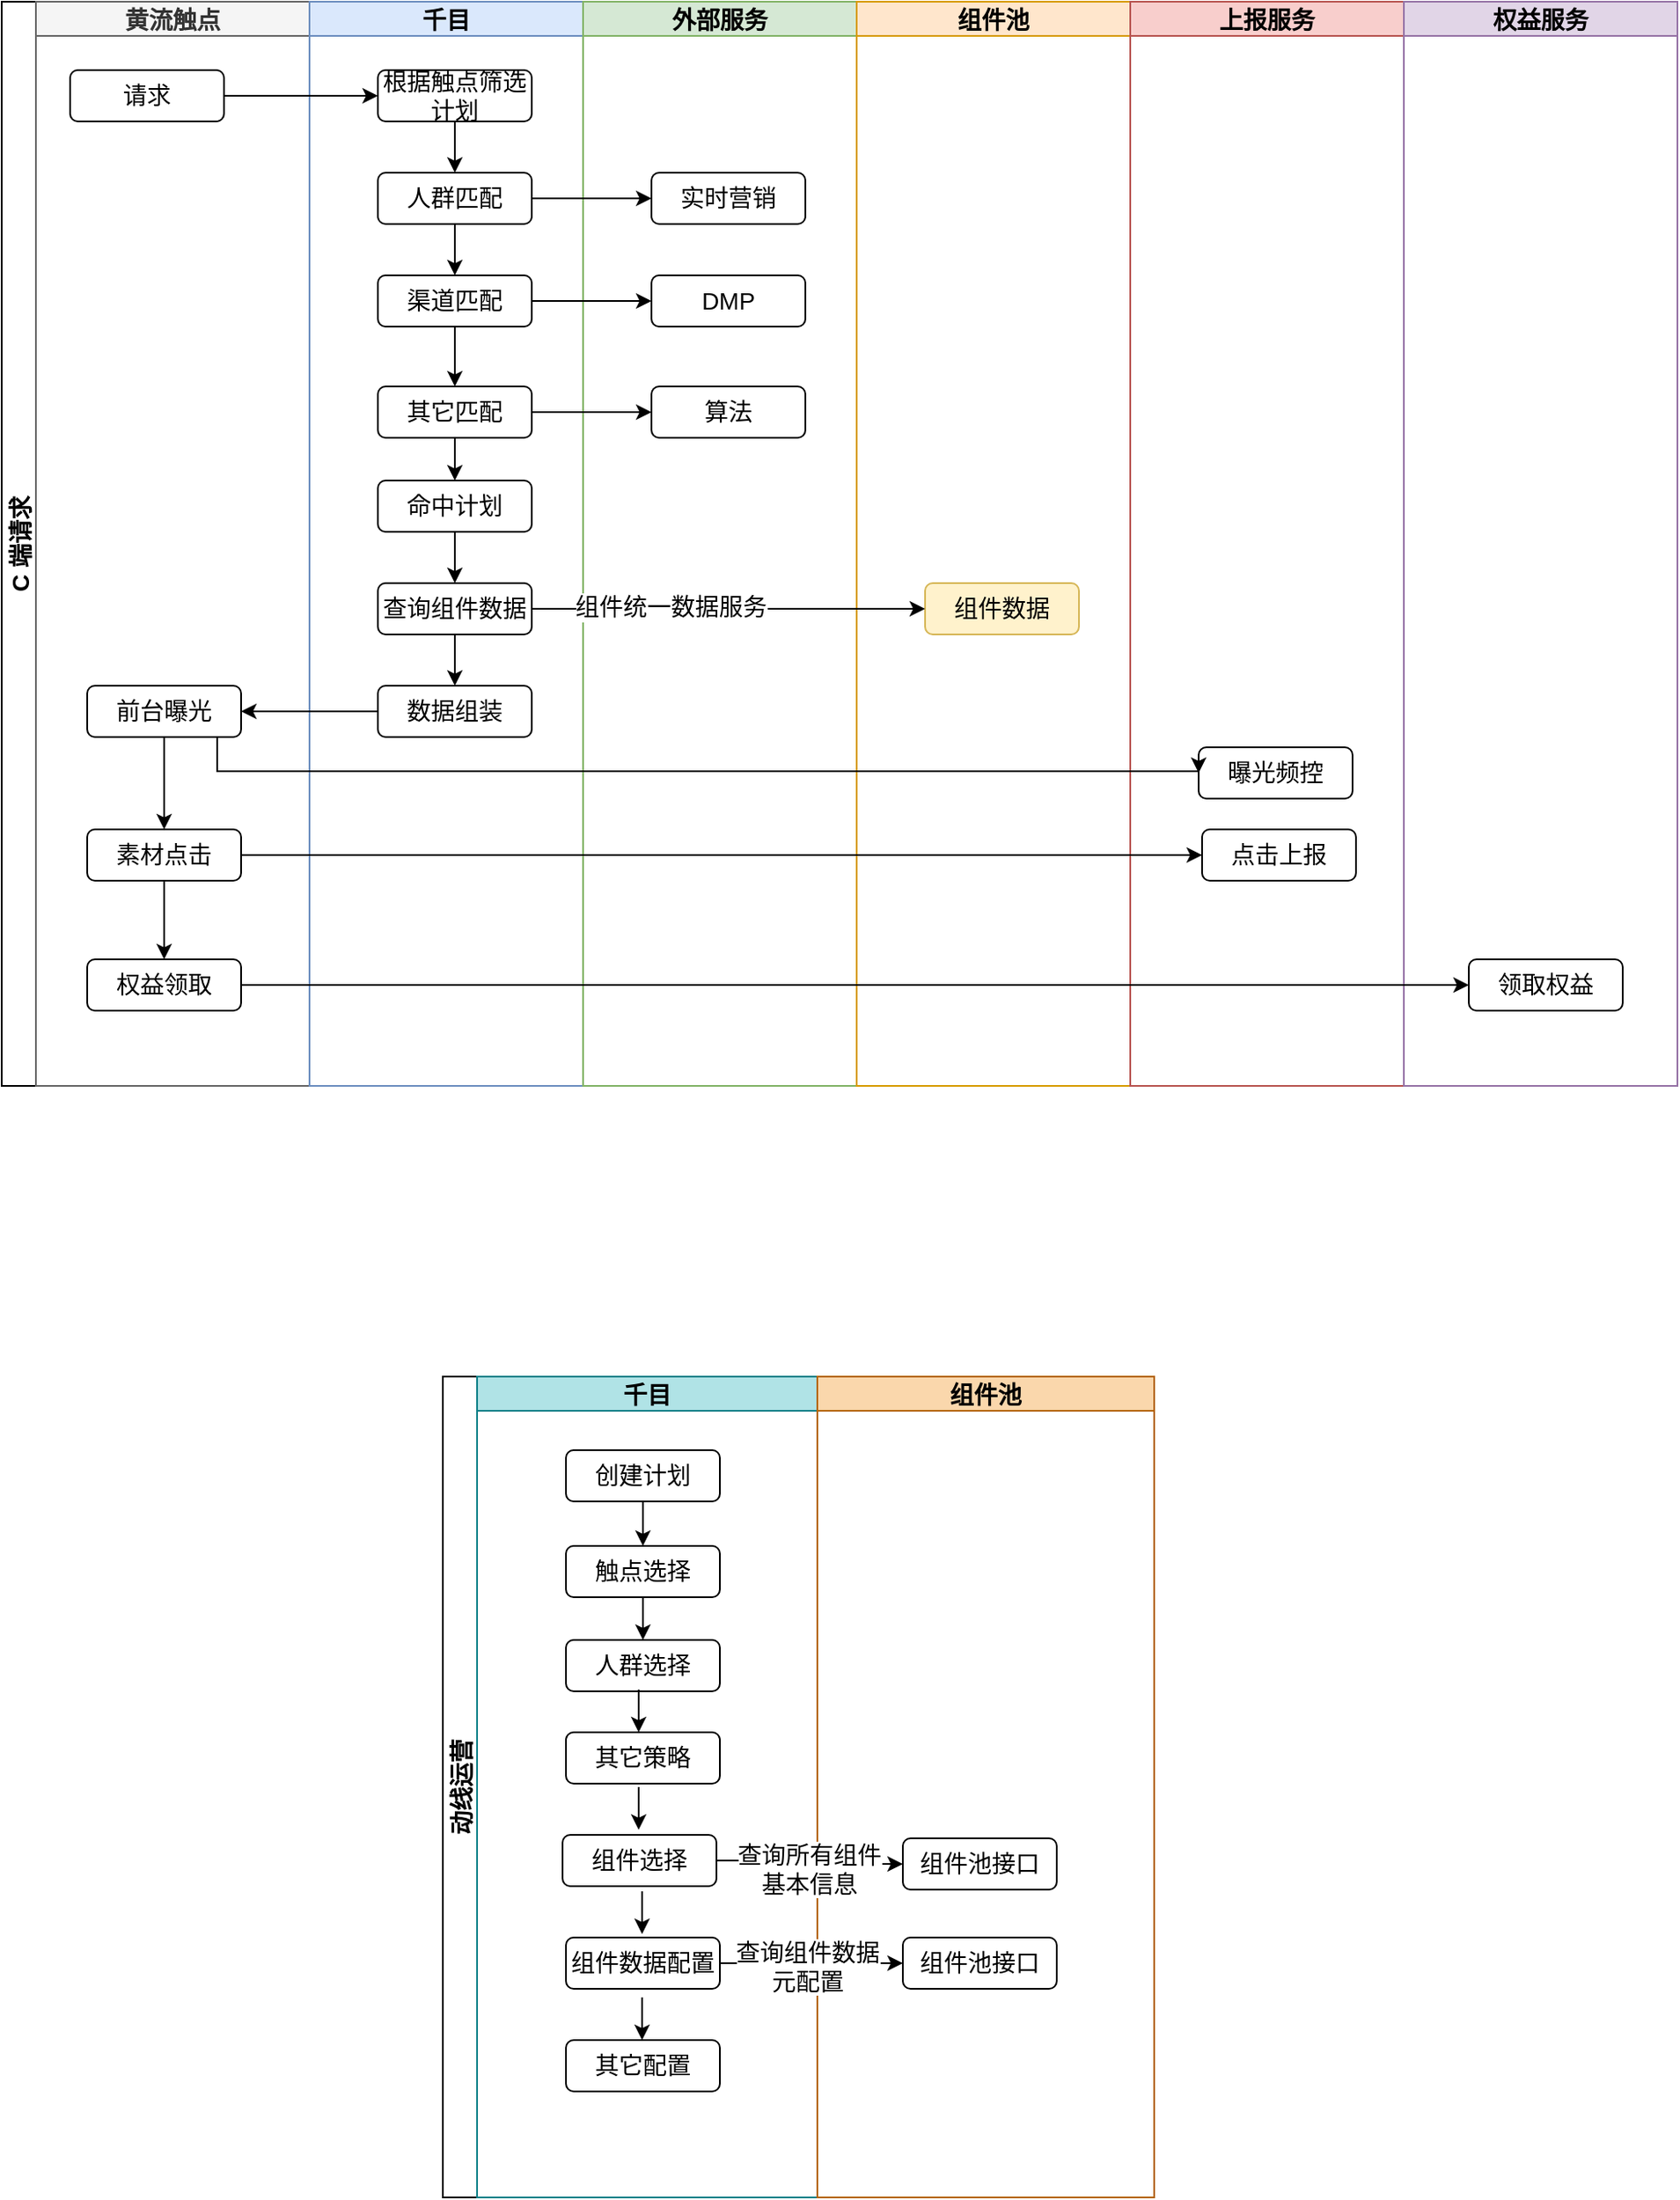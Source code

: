 <mxfile version="20.6.0" type="github">
  <diagram id="prtHgNgQTEPvFCAcTncT" name="Page-1">
    <mxGraphModel dx="1586" dy="763" grid="0" gridSize="10" guides="1" tooltips="1" connect="1" arrows="1" fold="1" page="0" pageScale="1" pageWidth="827" pageHeight="1169" math="0" shadow="0">
      <root>
        <mxCell id="0" />
        <mxCell id="1" parent="0" />
        <mxCell id="0azJCVukNUcqy8HdgQQi-19" value="C 端请求" style="swimlane;childLayout=stackLayout;resizeParent=1;resizeParentMax=0;startSize=20;horizontal=0;horizontalStack=1;fontSize=14;" parent="1" vertex="1">
          <mxGeometry x="-9" y="141" width="980" height="634" as="geometry" />
        </mxCell>
        <mxCell id="0azJCVukNUcqy8HdgQQi-20" value="黄流触点" style="swimlane;startSize=20;fillColor=#f5f5f5;fontColor=#333333;strokeColor=#666666;fontSize=14;" parent="0azJCVukNUcqy8HdgQQi-19" vertex="1">
          <mxGeometry x="20" width="160" height="634" as="geometry" />
        </mxCell>
        <mxCell id="0azJCVukNUcqy8HdgQQi-24" value="请求" style="rounded=1;whiteSpace=wrap;html=1;fontSize=14;" parent="0azJCVukNUcqy8HdgQQi-20" vertex="1">
          <mxGeometry x="20" y="40" width="90" height="30" as="geometry" />
        </mxCell>
        <mxCell id="RTEd8d9uqBbtMm4t4O1m-11" value="" style="edgeStyle=orthogonalEdgeStyle;rounded=0;orthogonalLoop=1;jettySize=auto;html=1;" edge="1" parent="0azJCVukNUcqy8HdgQQi-20" source="0azJCVukNUcqy8HdgQQi-54" target="RTEd8d9uqBbtMm4t4O1m-10">
          <mxGeometry relative="1" as="geometry" />
        </mxCell>
        <mxCell id="0azJCVukNUcqy8HdgQQi-54" value="前台曝光" style="rounded=1;whiteSpace=wrap;html=1;fontSize=14;" parent="0azJCVukNUcqy8HdgQQi-20" vertex="1">
          <mxGeometry x="30" y="400" width="90" height="30" as="geometry" />
        </mxCell>
        <mxCell id="RTEd8d9uqBbtMm4t4O1m-15" value="" style="edgeStyle=orthogonalEdgeStyle;rounded=0;orthogonalLoop=1;jettySize=auto;html=1;" edge="1" parent="0azJCVukNUcqy8HdgQQi-20" source="RTEd8d9uqBbtMm4t4O1m-10" target="RTEd8d9uqBbtMm4t4O1m-14">
          <mxGeometry relative="1" as="geometry" />
        </mxCell>
        <mxCell id="RTEd8d9uqBbtMm4t4O1m-10" value="素材点击" style="rounded=1;whiteSpace=wrap;html=1;fontSize=14;" vertex="1" parent="0azJCVukNUcqy8HdgQQi-20">
          <mxGeometry x="30" y="484" width="90" height="30" as="geometry" />
        </mxCell>
        <mxCell id="RTEd8d9uqBbtMm4t4O1m-14" value="权益领取" style="rounded=1;whiteSpace=wrap;html=1;fontSize=14;" vertex="1" parent="0azJCVukNUcqy8HdgQQi-20">
          <mxGeometry x="30" y="560" width="90" height="30" as="geometry" />
        </mxCell>
        <mxCell id="0azJCVukNUcqy8HdgQQi-21" value="千目" style="swimlane;startSize=20;fillColor=#dae8fc;strokeColor=#6c8ebf;fontSize=14;" parent="0azJCVukNUcqy8HdgQQi-19" vertex="1">
          <mxGeometry x="180" width="160" height="634" as="geometry" />
        </mxCell>
        <mxCell id="0azJCVukNUcqy8HdgQQi-41" value="" style="edgeStyle=orthogonalEdgeStyle;rounded=0;orthogonalLoop=1;jettySize=auto;html=1;entryX=0.5;entryY=0;entryDx=0;entryDy=0;fontSize=14;" parent="0azJCVukNUcqy8HdgQQi-21" source="0azJCVukNUcqy8HdgQQi-25" target="0azJCVukNUcqy8HdgQQi-28" edge="1">
          <mxGeometry relative="1" as="geometry" />
        </mxCell>
        <mxCell id="0azJCVukNUcqy8HdgQQi-25" value="根据触点筛选计划" style="rounded=1;whiteSpace=wrap;html=1;fontSize=14;" parent="0azJCVukNUcqy8HdgQQi-21" vertex="1">
          <mxGeometry x="40" y="40" width="90" height="30" as="geometry" />
        </mxCell>
        <mxCell id="0azJCVukNUcqy8HdgQQi-42" value="" style="edgeStyle=orthogonalEdgeStyle;rounded=0;orthogonalLoop=1;jettySize=auto;html=1;entryX=0.5;entryY=0;entryDx=0;entryDy=0;fontSize=14;" parent="0azJCVukNUcqy8HdgQQi-21" source="0azJCVukNUcqy8HdgQQi-28" target="0azJCVukNUcqy8HdgQQi-29" edge="1">
          <mxGeometry relative="1" as="geometry" />
        </mxCell>
        <mxCell id="0azJCVukNUcqy8HdgQQi-28" value="人群匹配" style="rounded=1;whiteSpace=wrap;html=1;fontSize=14;" parent="0azJCVukNUcqy8HdgQQi-21" vertex="1">
          <mxGeometry x="40" y="100" width="90" height="30" as="geometry" />
        </mxCell>
        <mxCell id="0azJCVukNUcqy8HdgQQi-43" value="" style="edgeStyle=orthogonalEdgeStyle;rounded=0;orthogonalLoop=1;jettySize=auto;html=1;entryX=0.5;entryY=0;entryDx=0;entryDy=0;fontSize=14;" parent="0azJCVukNUcqy8HdgQQi-21" source="0azJCVukNUcqy8HdgQQi-29" target="0azJCVukNUcqy8HdgQQi-30" edge="1">
          <mxGeometry relative="1" as="geometry">
            <mxPoint x="60" y="210" as="targetPoint" />
          </mxGeometry>
        </mxCell>
        <mxCell id="0azJCVukNUcqy8HdgQQi-29" value="渠道匹配" style="rounded=1;whiteSpace=wrap;html=1;fontSize=14;" parent="0azJCVukNUcqy8HdgQQi-21" vertex="1">
          <mxGeometry x="40" y="160" width="90" height="30" as="geometry" />
        </mxCell>
        <mxCell id="0azJCVukNUcqy8HdgQQi-44" value="" style="edgeStyle=orthogonalEdgeStyle;rounded=0;orthogonalLoop=1;jettySize=auto;html=1;entryX=0.5;entryY=0;entryDx=0;entryDy=0;fontSize=14;" parent="0azJCVukNUcqy8HdgQQi-21" source="0azJCVukNUcqy8HdgQQi-30" target="0azJCVukNUcqy8HdgQQi-31" edge="1">
          <mxGeometry relative="1" as="geometry" />
        </mxCell>
        <mxCell id="0azJCVukNUcqy8HdgQQi-30" value="其它匹配" style="rounded=1;whiteSpace=wrap;html=1;fontSize=14;" parent="0azJCVukNUcqy8HdgQQi-21" vertex="1">
          <mxGeometry x="40" y="225" width="90" height="30" as="geometry" />
        </mxCell>
        <mxCell id="0azJCVukNUcqy8HdgQQi-45" value="" style="edgeStyle=orthogonalEdgeStyle;rounded=0;orthogonalLoop=1;jettySize=auto;html=1;fontSize=14;" parent="0azJCVukNUcqy8HdgQQi-21" source="0azJCVukNUcqy8HdgQQi-31" target="0azJCVukNUcqy8HdgQQi-32" edge="1">
          <mxGeometry relative="1" as="geometry" />
        </mxCell>
        <mxCell id="0azJCVukNUcqy8HdgQQi-31" value="命中计划" style="rounded=1;whiteSpace=wrap;html=1;fontSize=14;" parent="0azJCVukNUcqy8HdgQQi-21" vertex="1">
          <mxGeometry x="40" y="280" width="90" height="30" as="geometry" />
        </mxCell>
        <mxCell id="0azJCVukNUcqy8HdgQQi-51" value="" style="edgeStyle=orthogonalEdgeStyle;rounded=0;orthogonalLoop=1;jettySize=auto;html=1;fontSize=14;" parent="0azJCVukNUcqy8HdgQQi-21" source="0azJCVukNUcqy8HdgQQi-32" target="0azJCVukNUcqy8HdgQQi-50" edge="1">
          <mxGeometry relative="1" as="geometry" />
        </mxCell>
        <mxCell id="0azJCVukNUcqy8HdgQQi-32" value="查询组件数据" style="rounded=1;whiteSpace=wrap;html=1;fontSize=14;" parent="0azJCVukNUcqy8HdgQQi-21" vertex="1">
          <mxGeometry x="40" y="340" width="90" height="30" as="geometry" />
        </mxCell>
        <mxCell id="0azJCVukNUcqy8HdgQQi-50" value="数据组装" style="rounded=1;whiteSpace=wrap;html=1;fontSize=14;" parent="0azJCVukNUcqy8HdgQQi-21" vertex="1">
          <mxGeometry x="40" y="400" width="90" height="30" as="geometry" />
        </mxCell>
        <mxCell id="0azJCVukNUcqy8HdgQQi-22" value="外部服务" style="swimlane;startSize=20;fillColor=#d5e8d4;strokeColor=#82b366;fontSize=14;" parent="0azJCVukNUcqy8HdgQQi-19" vertex="1">
          <mxGeometry x="340" width="160" height="634" as="geometry" />
        </mxCell>
        <mxCell id="0azJCVukNUcqy8HdgQQi-35" value="实时营销" style="rounded=1;whiteSpace=wrap;html=1;fontSize=14;" parent="0azJCVukNUcqy8HdgQQi-22" vertex="1">
          <mxGeometry x="40" y="100" width="90" height="30" as="geometry" />
        </mxCell>
        <mxCell id="0azJCVukNUcqy8HdgQQi-36" value="DMP" style="rounded=1;whiteSpace=wrap;html=1;fontSize=14;" parent="0azJCVukNUcqy8HdgQQi-22" vertex="1">
          <mxGeometry x="40" y="160" width="90" height="30" as="geometry" />
        </mxCell>
        <mxCell id="0azJCVukNUcqy8HdgQQi-37" value="算法" style="rounded=1;whiteSpace=wrap;html=1;fontSize=14;" parent="0azJCVukNUcqy8HdgQQi-22" vertex="1">
          <mxGeometry x="40" y="225" width="90" height="30" as="geometry" />
        </mxCell>
        <mxCell id="0azJCVukNUcqy8HdgQQi-60" value="组件池" style="swimlane;startSize=20;fillColor=#ffe6cc;strokeColor=#d79b00;fontSize=14;" parent="0azJCVukNUcqy8HdgQQi-19" vertex="1">
          <mxGeometry x="500" width="160" height="634" as="geometry" />
        </mxCell>
        <mxCell id="0azJCVukNUcqy8HdgQQi-47" value="组件数据" style="rounded=1;whiteSpace=wrap;html=1;fillColor=#fff2cc;strokeColor=#d6b656;fontSize=14;" parent="0azJCVukNUcqy8HdgQQi-60" vertex="1">
          <mxGeometry x="40" y="340" width="90" height="30" as="geometry" />
        </mxCell>
        <mxCell id="0azJCVukNUcqy8HdgQQi-67" value="上报服务" style="swimlane;startSize=20;fillColor=#f8cecc;strokeColor=#b85450;fontSize=14;" parent="0azJCVukNUcqy8HdgQQi-19" vertex="1">
          <mxGeometry x="660" width="160" height="634" as="geometry" />
        </mxCell>
        <mxCell id="0azJCVukNUcqy8HdgQQi-68" value="曝光频控" style="rounded=1;whiteSpace=wrap;html=1;fontSize=14;" parent="0azJCVukNUcqy8HdgQQi-67" vertex="1">
          <mxGeometry x="40" y="436" width="90" height="30" as="geometry" />
        </mxCell>
        <mxCell id="RTEd8d9uqBbtMm4t4O1m-2" value="点击上报" style="rounded=1;whiteSpace=wrap;html=1;fontSize=14;" vertex="1" parent="0azJCVukNUcqy8HdgQQi-67">
          <mxGeometry x="42" y="484" width="90" height="30" as="geometry" />
        </mxCell>
        <mxCell id="RTEd8d9uqBbtMm4t4O1m-1" value="权益服务" style="swimlane;startSize=20;fillColor=#e1d5e7;strokeColor=#9673a6;fontSize=14;" vertex="1" parent="0azJCVukNUcqy8HdgQQi-19">
          <mxGeometry x="820" width="160" height="634" as="geometry" />
        </mxCell>
        <mxCell id="RTEd8d9uqBbtMm4t4O1m-16" value="领取权益" style="rounded=1;whiteSpace=wrap;html=1;fontSize=14;" vertex="1" parent="RTEd8d9uqBbtMm4t4O1m-1">
          <mxGeometry x="38" y="560" width="90" height="30" as="geometry" />
        </mxCell>
        <mxCell id="0azJCVukNUcqy8HdgQQi-27" value="" style="edgeStyle=orthogonalEdgeStyle;rounded=0;orthogonalLoop=1;jettySize=auto;html=1;fontSize=14;" parent="0azJCVukNUcqy8HdgQQi-19" source="0azJCVukNUcqy8HdgQQi-24" target="0azJCVukNUcqy8HdgQQi-25" edge="1">
          <mxGeometry relative="1" as="geometry" />
        </mxCell>
        <mxCell id="0azJCVukNUcqy8HdgQQi-38" style="edgeStyle=orthogonalEdgeStyle;rounded=0;orthogonalLoop=1;jettySize=auto;html=1;exitX=1;exitY=0.5;exitDx=0;exitDy=0;entryX=0;entryY=0.5;entryDx=0;entryDy=0;fontSize=14;" parent="0azJCVukNUcqy8HdgQQi-19" source="0azJCVukNUcqy8HdgQQi-28" target="0azJCVukNUcqy8HdgQQi-35" edge="1">
          <mxGeometry relative="1" as="geometry" />
        </mxCell>
        <mxCell id="0azJCVukNUcqy8HdgQQi-39" style="edgeStyle=orthogonalEdgeStyle;rounded=0;orthogonalLoop=1;jettySize=auto;html=1;fontSize=14;" parent="0azJCVukNUcqy8HdgQQi-19" source="0azJCVukNUcqy8HdgQQi-29" target="0azJCVukNUcqy8HdgQQi-36" edge="1">
          <mxGeometry relative="1" as="geometry" />
        </mxCell>
        <mxCell id="0azJCVukNUcqy8HdgQQi-40" value="" style="edgeStyle=orthogonalEdgeStyle;rounded=0;orthogonalLoop=1;jettySize=auto;html=1;fontSize=14;" parent="0azJCVukNUcqy8HdgQQi-19" source="0azJCVukNUcqy8HdgQQi-30" target="0azJCVukNUcqy8HdgQQi-37" edge="1">
          <mxGeometry relative="1" as="geometry" />
        </mxCell>
        <mxCell id="0azJCVukNUcqy8HdgQQi-55" value="" style="edgeStyle=orthogonalEdgeStyle;rounded=0;orthogonalLoop=1;jettySize=auto;html=1;fontSize=14;" parent="0azJCVukNUcqy8HdgQQi-19" source="0azJCVukNUcqy8HdgQQi-50" target="0azJCVukNUcqy8HdgQQi-54" edge="1">
          <mxGeometry relative="1" as="geometry" />
        </mxCell>
        <mxCell id="0azJCVukNUcqy8HdgQQi-48" style="edgeStyle=orthogonalEdgeStyle;rounded=0;orthogonalLoop=1;jettySize=auto;html=1;entryX=0;entryY=0.5;entryDx=0;entryDy=0;fontSize=14;" parent="0azJCVukNUcqy8HdgQQi-19" source="0azJCVukNUcqy8HdgQQi-32" target="0azJCVukNUcqy8HdgQQi-47" edge="1">
          <mxGeometry relative="1" as="geometry" />
        </mxCell>
        <mxCell id="0azJCVukNUcqy8HdgQQi-49" value="组件统一数据服务" style="edgeLabel;html=1;align=center;verticalAlign=middle;resizable=0;points=[];fontSize=14;" parent="0azJCVukNUcqy8HdgQQi-48" vertex="1" connectable="0">
          <mxGeometry relative="1" as="geometry">
            <mxPoint x="-34" y="-1" as="offset" />
          </mxGeometry>
        </mxCell>
        <mxCell id="0azJCVukNUcqy8HdgQQi-69" style="edgeStyle=orthogonalEdgeStyle;rounded=0;orthogonalLoop=1;jettySize=auto;html=1;entryX=0;entryY=0.5;entryDx=0;entryDy=0;fontSize=14;" parent="0azJCVukNUcqy8HdgQQi-19" source="0azJCVukNUcqy8HdgQQi-54" target="0azJCVukNUcqy8HdgQQi-68" edge="1">
          <mxGeometry relative="1" as="geometry">
            <Array as="points">
              <mxPoint x="126" y="450" />
            </Array>
          </mxGeometry>
        </mxCell>
        <mxCell id="RTEd8d9uqBbtMm4t4O1m-13" style="edgeStyle=orthogonalEdgeStyle;rounded=0;orthogonalLoop=1;jettySize=auto;html=1;" edge="1" parent="0azJCVukNUcqy8HdgQQi-19" source="RTEd8d9uqBbtMm4t4O1m-10" target="RTEd8d9uqBbtMm4t4O1m-2">
          <mxGeometry relative="1" as="geometry" />
        </mxCell>
        <mxCell id="RTEd8d9uqBbtMm4t4O1m-17" style="edgeStyle=orthogonalEdgeStyle;rounded=0;orthogonalLoop=1;jettySize=auto;html=1;entryX=0;entryY=0.5;entryDx=0;entryDy=0;" edge="1" parent="0azJCVukNUcqy8HdgQQi-19" source="RTEd8d9uqBbtMm4t4O1m-14" target="RTEd8d9uqBbtMm4t4O1m-16">
          <mxGeometry relative="1" as="geometry" />
        </mxCell>
        <mxCell id="0azJCVukNUcqy8HdgQQi-113" value="动线运营" style="swimlane;childLayout=stackLayout;resizeParent=1;resizeParentMax=0;startSize=20;horizontal=0;horizontalStack=1;fontSize=14;" parent="1" vertex="1">
          <mxGeometry x="249" y="945" width="416" height="480" as="geometry" />
        </mxCell>
        <mxCell id="0azJCVukNUcqy8HdgQQi-114" value="千目" style="swimlane;startSize=20;fontSize=14;fillColor=#b0e3e6;strokeColor=#0e8088;" parent="0azJCVukNUcqy8HdgQQi-113" vertex="1">
          <mxGeometry x="20" width="199" height="480" as="geometry" />
        </mxCell>
        <mxCell id="0azJCVukNUcqy8HdgQQi-132" value="" style="edgeStyle=orthogonalEdgeStyle;rounded=0;orthogonalLoop=1;jettySize=auto;html=1;fontSize=14;entryX=0.5;entryY=0;entryDx=0;entryDy=0;" parent="0azJCVukNUcqy8HdgQQi-114" source="0azJCVukNUcqy8HdgQQi-117" target="0azJCVukNUcqy8HdgQQi-118" edge="1">
          <mxGeometry relative="1" as="geometry" />
        </mxCell>
        <mxCell id="0azJCVukNUcqy8HdgQQi-117" value="创建计划" style="rounded=1;whiteSpace=wrap;html=1;fontSize=14;" parent="0azJCVukNUcqy8HdgQQi-114" vertex="1">
          <mxGeometry x="52" y="43" width="90" height="30" as="geometry" />
        </mxCell>
        <mxCell id="0azJCVukNUcqy8HdgQQi-133" value="" style="edgeStyle=orthogonalEdgeStyle;rounded=0;orthogonalLoop=1;jettySize=auto;html=1;fontSize=14;" parent="0azJCVukNUcqy8HdgQQi-114" source="0azJCVukNUcqy8HdgQQi-118" target="0azJCVukNUcqy8HdgQQi-119" edge="1">
          <mxGeometry relative="1" as="geometry" />
        </mxCell>
        <mxCell id="0azJCVukNUcqy8HdgQQi-118" value="触点选择" style="rounded=1;whiteSpace=wrap;html=1;fontSize=14;" parent="0azJCVukNUcqy8HdgQQi-114" vertex="1">
          <mxGeometry x="52" y="99" width="90" height="30" as="geometry" />
        </mxCell>
        <mxCell id="0azJCVukNUcqy8HdgQQi-119" value="人群选择" style="rounded=1;whiteSpace=wrap;html=1;fontSize=14;" parent="0azJCVukNUcqy8HdgQQi-114" vertex="1">
          <mxGeometry x="52" y="154" width="90" height="30" as="geometry" />
        </mxCell>
        <mxCell id="0azJCVukNUcqy8HdgQQi-120" value="其它策略" style="rounded=1;whiteSpace=wrap;html=1;fontSize=14;" parent="0azJCVukNUcqy8HdgQQi-114" vertex="1">
          <mxGeometry x="52" y="208" width="90" height="30" as="geometry" />
        </mxCell>
        <mxCell id="0azJCVukNUcqy8HdgQQi-121" value="组件选择" style="rounded=1;whiteSpace=wrap;html=1;fontSize=14;" parent="0azJCVukNUcqy8HdgQQi-114" vertex="1">
          <mxGeometry x="50" y="268" width="90" height="30" as="geometry" />
        </mxCell>
        <mxCell id="0azJCVukNUcqy8HdgQQi-122" value="组件数据配置" style="rounded=1;whiteSpace=wrap;html=1;fontSize=14;" parent="0azJCVukNUcqy8HdgQQi-114" vertex="1">
          <mxGeometry x="52" y="328" width="90" height="30" as="geometry" />
        </mxCell>
        <mxCell id="0azJCVukNUcqy8HdgQQi-123" value="其它配置" style="rounded=1;whiteSpace=wrap;html=1;fontSize=14;" parent="0azJCVukNUcqy8HdgQQi-114" vertex="1">
          <mxGeometry x="52" y="388" width="90" height="30" as="geometry" />
        </mxCell>
        <mxCell id="0azJCVukNUcqy8HdgQQi-134" value="" style="edgeStyle=orthogonalEdgeStyle;rounded=0;orthogonalLoop=1;jettySize=auto;html=1;fontSize=14;" parent="0azJCVukNUcqy8HdgQQi-114" edge="1">
          <mxGeometry relative="1" as="geometry">
            <mxPoint x="94.5" y="183" as="sourcePoint" />
            <mxPoint x="94.5" y="208" as="targetPoint" />
          </mxGeometry>
        </mxCell>
        <mxCell id="0azJCVukNUcqy8HdgQQi-135" value="" style="edgeStyle=orthogonalEdgeStyle;rounded=0;orthogonalLoop=1;jettySize=auto;html=1;fontSize=14;" parent="0azJCVukNUcqy8HdgQQi-114" edge="1">
          <mxGeometry relative="1" as="geometry">
            <mxPoint x="94.5" y="240" as="sourcePoint" />
            <mxPoint x="94.5" y="265" as="targetPoint" />
          </mxGeometry>
        </mxCell>
        <mxCell id="0azJCVukNUcqy8HdgQQi-136" value="" style="edgeStyle=orthogonalEdgeStyle;rounded=0;orthogonalLoop=1;jettySize=auto;html=1;fontSize=14;" parent="0azJCVukNUcqy8HdgQQi-114" edge="1">
          <mxGeometry relative="1" as="geometry">
            <mxPoint x="96.5" y="301" as="sourcePoint" />
            <mxPoint x="96.5" y="326" as="targetPoint" />
            <Array as="points">
              <mxPoint x="96.5" y="310" />
              <mxPoint x="96.5" y="310" />
            </Array>
          </mxGeometry>
        </mxCell>
        <mxCell id="0azJCVukNUcqy8HdgQQi-137" value="" style="edgeStyle=orthogonalEdgeStyle;rounded=0;orthogonalLoop=1;jettySize=auto;html=1;fontSize=14;" parent="0azJCVukNUcqy8HdgQQi-114" edge="1">
          <mxGeometry relative="1" as="geometry">
            <mxPoint x="96.5" y="363" as="sourcePoint" />
            <mxPoint x="96.5" y="388" as="targetPoint" />
            <Array as="points">
              <mxPoint x="96.5" y="372" />
              <mxPoint x="96.5" y="372" />
            </Array>
          </mxGeometry>
        </mxCell>
        <mxCell id="0azJCVukNUcqy8HdgQQi-115" value="组件池" style="swimlane;startSize=20;fontSize=14;fillColor=#fad7ac;strokeColor=#b46504;" parent="0azJCVukNUcqy8HdgQQi-113" vertex="1">
          <mxGeometry x="219" width="197" height="480" as="geometry" />
        </mxCell>
        <mxCell id="0azJCVukNUcqy8HdgQQi-124" value="组件池接口" style="rounded=1;whiteSpace=wrap;html=1;fontSize=14;" parent="0azJCVukNUcqy8HdgQQi-115" vertex="1">
          <mxGeometry x="50" y="270" width="90" height="30" as="geometry" />
        </mxCell>
        <mxCell id="0azJCVukNUcqy8HdgQQi-125" value="组件池接口" style="rounded=1;whiteSpace=wrap;html=1;fontSize=14;" parent="0azJCVukNUcqy8HdgQQi-115" vertex="1">
          <mxGeometry x="50" y="328" width="90" height="30" as="geometry" />
        </mxCell>
        <mxCell id="0azJCVukNUcqy8HdgQQi-126" style="edgeStyle=orthogonalEdgeStyle;rounded=0;orthogonalLoop=1;jettySize=auto;html=1;entryX=0;entryY=0.5;entryDx=0;entryDy=0;fontSize=14;" parent="0azJCVukNUcqy8HdgQQi-113" source="0azJCVukNUcqy8HdgQQi-121" target="0azJCVukNUcqy8HdgQQi-124" edge="1">
          <mxGeometry relative="1" as="geometry" />
        </mxCell>
        <mxCell id="0azJCVukNUcqy8HdgQQi-127" value="查询所有组件&lt;br&gt;基本信息" style="edgeLabel;html=1;align=center;verticalAlign=middle;resizable=0;points=[];fontSize=14;" parent="0azJCVukNUcqy8HdgQQi-126" vertex="1" connectable="0">
          <mxGeometry x="0.098" y="-2" relative="1" as="geometry">
            <mxPoint x="-5" y="1" as="offset" />
          </mxGeometry>
        </mxCell>
        <mxCell id="0azJCVukNUcqy8HdgQQi-128" style="edgeStyle=orthogonalEdgeStyle;rounded=0;orthogonalLoop=1;jettySize=auto;html=1;entryX=0;entryY=0.5;entryDx=0;entryDy=0;fontSize=14;" parent="0azJCVukNUcqy8HdgQQi-113" source="0azJCVukNUcqy8HdgQQi-122" target="0azJCVukNUcqy8HdgQQi-125" edge="1">
          <mxGeometry relative="1" as="geometry" />
        </mxCell>
        <mxCell id="0azJCVukNUcqy8HdgQQi-129" value="查询组件数据&lt;br&gt;元配置" style="edgeLabel;html=1;align=center;verticalAlign=middle;resizable=0;points=[];fontSize=14;" parent="0azJCVukNUcqy8HdgQQi-128" vertex="1" connectable="0">
          <mxGeometry x="-0.191" relative="1" as="geometry">
            <mxPoint x="7" y="2" as="offset" />
          </mxGeometry>
        </mxCell>
      </root>
    </mxGraphModel>
  </diagram>
</mxfile>
